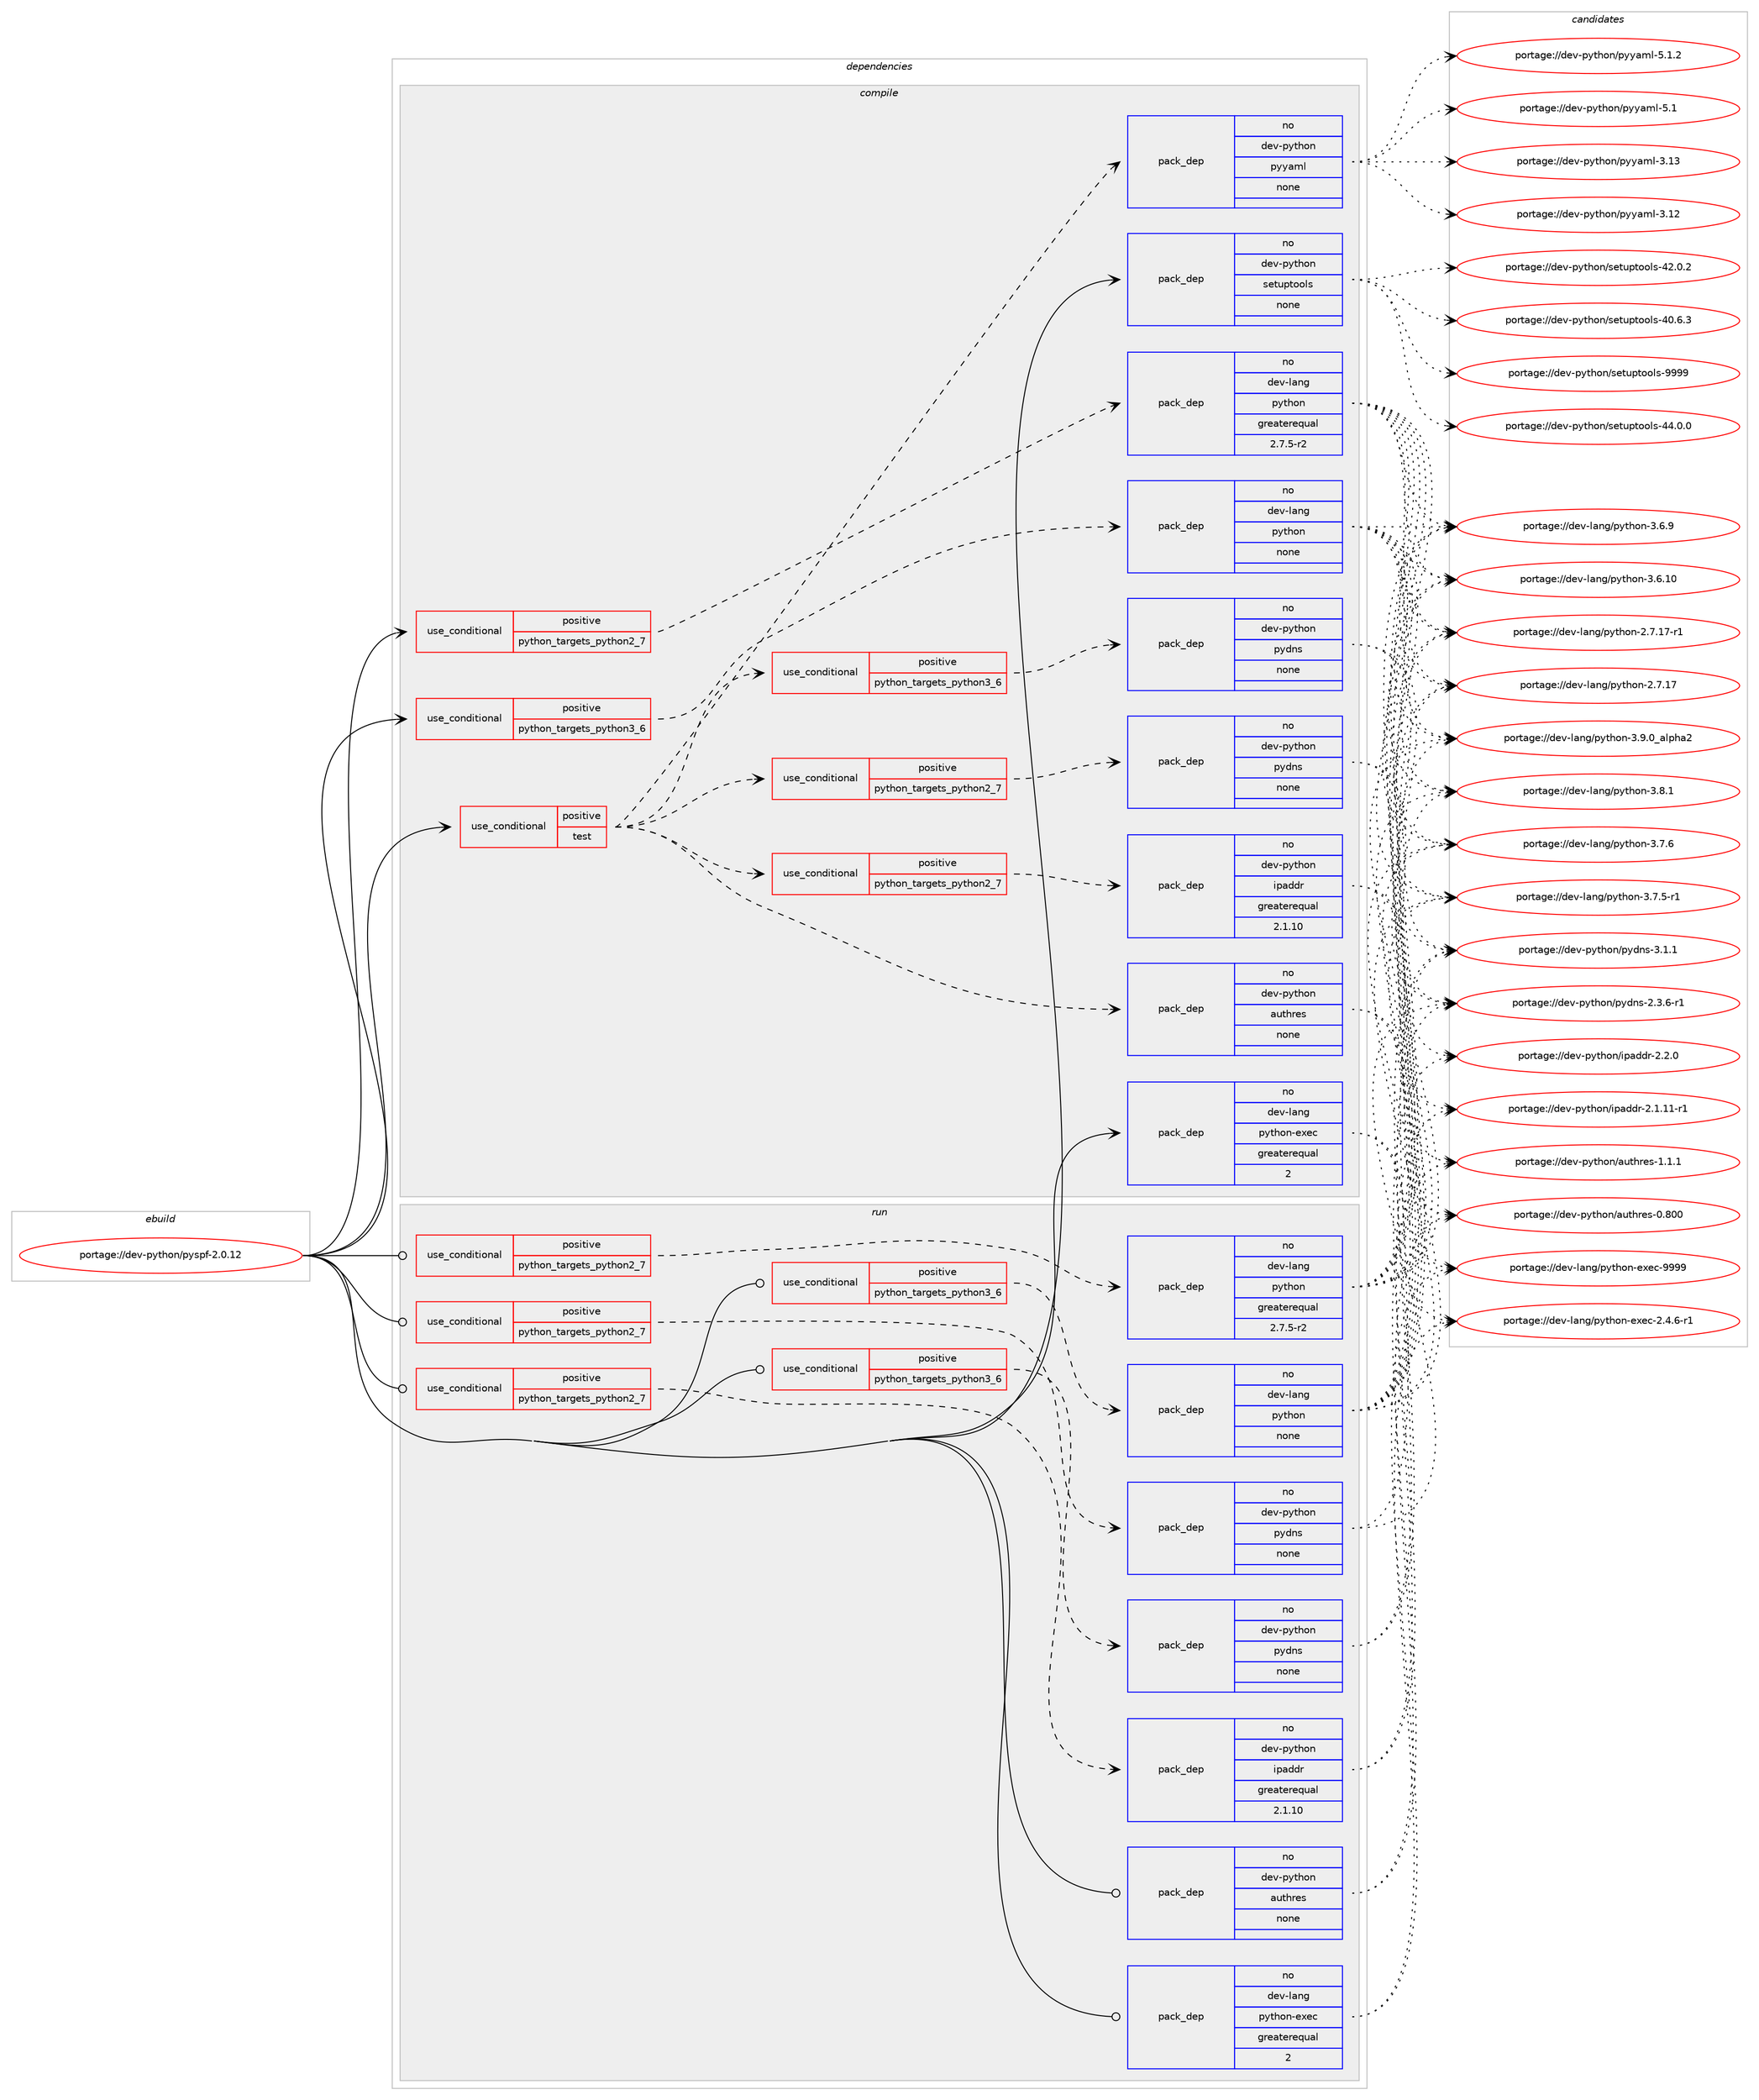 digraph prolog {

# *************
# Graph options
# *************

newrank=true;
concentrate=true;
compound=true;
graph [rankdir=LR,fontname=Helvetica,fontsize=10,ranksep=1.5];#, ranksep=2.5, nodesep=0.2];
edge  [arrowhead=vee];
node  [fontname=Helvetica,fontsize=10];

# **********
# The ebuild
# **********

subgraph cluster_leftcol {
color=gray;
label=<<i>ebuild</i>>;
id [label="portage://dev-python/pyspf-2.0.12", color=red, width=4, href="../dev-python/pyspf-2.0.12.svg"];
}

# ****************
# The dependencies
# ****************

subgraph cluster_midcol {
color=gray;
label=<<i>dependencies</i>>;
subgraph cluster_compile {
fillcolor="#eeeeee";
style=filled;
label=<<i>compile</i>>;
subgraph cond108534 {
dependency435005 [label=<<TABLE BORDER="0" CELLBORDER="1" CELLSPACING="0" CELLPADDING="4"><TR><TD ROWSPAN="3" CELLPADDING="10">use_conditional</TD></TR><TR><TD>positive</TD></TR><TR><TD>python_targets_python2_7</TD></TR></TABLE>>, shape=none, color=red];
subgraph pack321549 {
dependency435006 [label=<<TABLE BORDER="0" CELLBORDER="1" CELLSPACING="0" CELLPADDING="4" WIDTH="220"><TR><TD ROWSPAN="6" CELLPADDING="30">pack_dep</TD></TR><TR><TD WIDTH="110">no</TD></TR><TR><TD>dev-lang</TD></TR><TR><TD>python</TD></TR><TR><TD>greaterequal</TD></TR><TR><TD>2.7.5-r2</TD></TR></TABLE>>, shape=none, color=blue];
}
dependency435005:e -> dependency435006:w [weight=20,style="dashed",arrowhead="vee"];
}
id:e -> dependency435005:w [weight=20,style="solid",arrowhead="vee"];
subgraph cond108535 {
dependency435007 [label=<<TABLE BORDER="0" CELLBORDER="1" CELLSPACING="0" CELLPADDING="4"><TR><TD ROWSPAN="3" CELLPADDING="10">use_conditional</TD></TR><TR><TD>positive</TD></TR><TR><TD>python_targets_python3_6</TD></TR></TABLE>>, shape=none, color=red];
subgraph pack321550 {
dependency435008 [label=<<TABLE BORDER="0" CELLBORDER="1" CELLSPACING="0" CELLPADDING="4" WIDTH="220"><TR><TD ROWSPAN="6" CELLPADDING="30">pack_dep</TD></TR><TR><TD WIDTH="110">no</TD></TR><TR><TD>dev-lang</TD></TR><TR><TD>python</TD></TR><TR><TD>none</TD></TR><TR><TD></TD></TR></TABLE>>, shape=none, color=blue];
}
dependency435007:e -> dependency435008:w [weight=20,style="dashed",arrowhead="vee"];
}
id:e -> dependency435007:w [weight=20,style="solid",arrowhead="vee"];
subgraph cond108536 {
dependency435009 [label=<<TABLE BORDER="0" CELLBORDER="1" CELLSPACING="0" CELLPADDING="4"><TR><TD ROWSPAN="3" CELLPADDING="10">use_conditional</TD></TR><TR><TD>positive</TD></TR><TR><TD>test</TD></TR></TABLE>>, shape=none, color=red];
subgraph pack321551 {
dependency435010 [label=<<TABLE BORDER="0" CELLBORDER="1" CELLSPACING="0" CELLPADDING="4" WIDTH="220"><TR><TD ROWSPAN="6" CELLPADDING="30">pack_dep</TD></TR><TR><TD WIDTH="110">no</TD></TR><TR><TD>dev-python</TD></TR><TR><TD>authres</TD></TR><TR><TD>none</TD></TR><TR><TD></TD></TR></TABLE>>, shape=none, color=blue];
}
dependency435009:e -> dependency435010:w [weight=20,style="dashed",arrowhead="vee"];
subgraph cond108537 {
dependency435011 [label=<<TABLE BORDER="0" CELLBORDER="1" CELLSPACING="0" CELLPADDING="4"><TR><TD ROWSPAN="3" CELLPADDING="10">use_conditional</TD></TR><TR><TD>positive</TD></TR><TR><TD>python_targets_python2_7</TD></TR></TABLE>>, shape=none, color=red];
subgraph pack321552 {
dependency435012 [label=<<TABLE BORDER="0" CELLBORDER="1" CELLSPACING="0" CELLPADDING="4" WIDTH="220"><TR><TD ROWSPAN="6" CELLPADDING="30">pack_dep</TD></TR><TR><TD WIDTH="110">no</TD></TR><TR><TD>dev-python</TD></TR><TR><TD>ipaddr</TD></TR><TR><TD>greaterequal</TD></TR><TR><TD>2.1.10</TD></TR></TABLE>>, shape=none, color=blue];
}
dependency435011:e -> dependency435012:w [weight=20,style="dashed",arrowhead="vee"];
}
dependency435009:e -> dependency435011:w [weight=20,style="dashed",arrowhead="vee"];
subgraph cond108538 {
dependency435013 [label=<<TABLE BORDER="0" CELLBORDER="1" CELLSPACING="0" CELLPADDING="4"><TR><TD ROWSPAN="3" CELLPADDING="10">use_conditional</TD></TR><TR><TD>positive</TD></TR><TR><TD>python_targets_python2_7</TD></TR></TABLE>>, shape=none, color=red];
subgraph pack321553 {
dependency435014 [label=<<TABLE BORDER="0" CELLBORDER="1" CELLSPACING="0" CELLPADDING="4" WIDTH="220"><TR><TD ROWSPAN="6" CELLPADDING="30">pack_dep</TD></TR><TR><TD WIDTH="110">no</TD></TR><TR><TD>dev-python</TD></TR><TR><TD>pydns</TD></TR><TR><TD>none</TD></TR><TR><TD></TD></TR></TABLE>>, shape=none, color=blue];
}
dependency435013:e -> dependency435014:w [weight=20,style="dashed",arrowhead="vee"];
}
dependency435009:e -> dependency435013:w [weight=20,style="dashed",arrowhead="vee"];
subgraph cond108539 {
dependency435015 [label=<<TABLE BORDER="0" CELLBORDER="1" CELLSPACING="0" CELLPADDING="4"><TR><TD ROWSPAN="3" CELLPADDING="10">use_conditional</TD></TR><TR><TD>positive</TD></TR><TR><TD>python_targets_python3_6</TD></TR></TABLE>>, shape=none, color=red];
subgraph pack321554 {
dependency435016 [label=<<TABLE BORDER="0" CELLBORDER="1" CELLSPACING="0" CELLPADDING="4" WIDTH="220"><TR><TD ROWSPAN="6" CELLPADDING="30">pack_dep</TD></TR><TR><TD WIDTH="110">no</TD></TR><TR><TD>dev-python</TD></TR><TR><TD>pydns</TD></TR><TR><TD>none</TD></TR><TR><TD></TD></TR></TABLE>>, shape=none, color=blue];
}
dependency435015:e -> dependency435016:w [weight=20,style="dashed",arrowhead="vee"];
}
dependency435009:e -> dependency435015:w [weight=20,style="dashed",arrowhead="vee"];
subgraph pack321555 {
dependency435017 [label=<<TABLE BORDER="0" CELLBORDER="1" CELLSPACING="0" CELLPADDING="4" WIDTH="220"><TR><TD ROWSPAN="6" CELLPADDING="30">pack_dep</TD></TR><TR><TD WIDTH="110">no</TD></TR><TR><TD>dev-python</TD></TR><TR><TD>pyyaml</TD></TR><TR><TD>none</TD></TR><TR><TD></TD></TR></TABLE>>, shape=none, color=blue];
}
dependency435009:e -> dependency435017:w [weight=20,style="dashed",arrowhead="vee"];
}
id:e -> dependency435009:w [weight=20,style="solid",arrowhead="vee"];
subgraph pack321556 {
dependency435018 [label=<<TABLE BORDER="0" CELLBORDER="1" CELLSPACING="0" CELLPADDING="4" WIDTH="220"><TR><TD ROWSPAN="6" CELLPADDING="30">pack_dep</TD></TR><TR><TD WIDTH="110">no</TD></TR><TR><TD>dev-lang</TD></TR><TR><TD>python-exec</TD></TR><TR><TD>greaterequal</TD></TR><TR><TD>2</TD></TR></TABLE>>, shape=none, color=blue];
}
id:e -> dependency435018:w [weight=20,style="solid",arrowhead="vee"];
subgraph pack321557 {
dependency435019 [label=<<TABLE BORDER="0" CELLBORDER="1" CELLSPACING="0" CELLPADDING="4" WIDTH="220"><TR><TD ROWSPAN="6" CELLPADDING="30">pack_dep</TD></TR><TR><TD WIDTH="110">no</TD></TR><TR><TD>dev-python</TD></TR><TR><TD>setuptools</TD></TR><TR><TD>none</TD></TR><TR><TD></TD></TR></TABLE>>, shape=none, color=blue];
}
id:e -> dependency435019:w [weight=20,style="solid",arrowhead="vee"];
}
subgraph cluster_compileandrun {
fillcolor="#eeeeee";
style=filled;
label=<<i>compile and run</i>>;
}
subgraph cluster_run {
fillcolor="#eeeeee";
style=filled;
label=<<i>run</i>>;
subgraph cond108540 {
dependency435020 [label=<<TABLE BORDER="0" CELLBORDER="1" CELLSPACING="0" CELLPADDING="4"><TR><TD ROWSPAN="3" CELLPADDING="10">use_conditional</TD></TR><TR><TD>positive</TD></TR><TR><TD>python_targets_python2_7</TD></TR></TABLE>>, shape=none, color=red];
subgraph pack321558 {
dependency435021 [label=<<TABLE BORDER="0" CELLBORDER="1" CELLSPACING="0" CELLPADDING="4" WIDTH="220"><TR><TD ROWSPAN="6" CELLPADDING="30">pack_dep</TD></TR><TR><TD WIDTH="110">no</TD></TR><TR><TD>dev-lang</TD></TR><TR><TD>python</TD></TR><TR><TD>greaterequal</TD></TR><TR><TD>2.7.5-r2</TD></TR></TABLE>>, shape=none, color=blue];
}
dependency435020:e -> dependency435021:w [weight=20,style="dashed",arrowhead="vee"];
}
id:e -> dependency435020:w [weight=20,style="solid",arrowhead="odot"];
subgraph cond108541 {
dependency435022 [label=<<TABLE BORDER="0" CELLBORDER="1" CELLSPACING="0" CELLPADDING="4"><TR><TD ROWSPAN="3" CELLPADDING="10">use_conditional</TD></TR><TR><TD>positive</TD></TR><TR><TD>python_targets_python2_7</TD></TR></TABLE>>, shape=none, color=red];
subgraph pack321559 {
dependency435023 [label=<<TABLE BORDER="0" CELLBORDER="1" CELLSPACING="0" CELLPADDING="4" WIDTH="220"><TR><TD ROWSPAN="6" CELLPADDING="30">pack_dep</TD></TR><TR><TD WIDTH="110">no</TD></TR><TR><TD>dev-python</TD></TR><TR><TD>ipaddr</TD></TR><TR><TD>greaterequal</TD></TR><TR><TD>2.1.10</TD></TR></TABLE>>, shape=none, color=blue];
}
dependency435022:e -> dependency435023:w [weight=20,style="dashed",arrowhead="vee"];
}
id:e -> dependency435022:w [weight=20,style="solid",arrowhead="odot"];
subgraph cond108542 {
dependency435024 [label=<<TABLE BORDER="0" CELLBORDER="1" CELLSPACING="0" CELLPADDING="4"><TR><TD ROWSPAN="3" CELLPADDING="10">use_conditional</TD></TR><TR><TD>positive</TD></TR><TR><TD>python_targets_python2_7</TD></TR></TABLE>>, shape=none, color=red];
subgraph pack321560 {
dependency435025 [label=<<TABLE BORDER="0" CELLBORDER="1" CELLSPACING="0" CELLPADDING="4" WIDTH="220"><TR><TD ROWSPAN="6" CELLPADDING="30">pack_dep</TD></TR><TR><TD WIDTH="110">no</TD></TR><TR><TD>dev-python</TD></TR><TR><TD>pydns</TD></TR><TR><TD>none</TD></TR><TR><TD></TD></TR></TABLE>>, shape=none, color=blue];
}
dependency435024:e -> dependency435025:w [weight=20,style="dashed",arrowhead="vee"];
}
id:e -> dependency435024:w [weight=20,style="solid",arrowhead="odot"];
subgraph cond108543 {
dependency435026 [label=<<TABLE BORDER="0" CELLBORDER="1" CELLSPACING="0" CELLPADDING="4"><TR><TD ROWSPAN="3" CELLPADDING="10">use_conditional</TD></TR><TR><TD>positive</TD></TR><TR><TD>python_targets_python3_6</TD></TR></TABLE>>, shape=none, color=red];
subgraph pack321561 {
dependency435027 [label=<<TABLE BORDER="0" CELLBORDER="1" CELLSPACING="0" CELLPADDING="4" WIDTH="220"><TR><TD ROWSPAN="6" CELLPADDING="30">pack_dep</TD></TR><TR><TD WIDTH="110">no</TD></TR><TR><TD>dev-lang</TD></TR><TR><TD>python</TD></TR><TR><TD>none</TD></TR><TR><TD></TD></TR></TABLE>>, shape=none, color=blue];
}
dependency435026:e -> dependency435027:w [weight=20,style="dashed",arrowhead="vee"];
}
id:e -> dependency435026:w [weight=20,style="solid",arrowhead="odot"];
subgraph cond108544 {
dependency435028 [label=<<TABLE BORDER="0" CELLBORDER="1" CELLSPACING="0" CELLPADDING="4"><TR><TD ROWSPAN="3" CELLPADDING="10">use_conditional</TD></TR><TR><TD>positive</TD></TR><TR><TD>python_targets_python3_6</TD></TR></TABLE>>, shape=none, color=red];
subgraph pack321562 {
dependency435029 [label=<<TABLE BORDER="0" CELLBORDER="1" CELLSPACING="0" CELLPADDING="4" WIDTH="220"><TR><TD ROWSPAN="6" CELLPADDING="30">pack_dep</TD></TR><TR><TD WIDTH="110">no</TD></TR><TR><TD>dev-python</TD></TR><TR><TD>pydns</TD></TR><TR><TD>none</TD></TR><TR><TD></TD></TR></TABLE>>, shape=none, color=blue];
}
dependency435028:e -> dependency435029:w [weight=20,style="dashed",arrowhead="vee"];
}
id:e -> dependency435028:w [weight=20,style="solid",arrowhead="odot"];
subgraph pack321563 {
dependency435030 [label=<<TABLE BORDER="0" CELLBORDER="1" CELLSPACING="0" CELLPADDING="4" WIDTH="220"><TR><TD ROWSPAN="6" CELLPADDING="30">pack_dep</TD></TR><TR><TD WIDTH="110">no</TD></TR><TR><TD>dev-lang</TD></TR><TR><TD>python-exec</TD></TR><TR><TD>greaterequal</TD></TR><TR><TD>2</TD></TR></TABLE>>, shape=none, color=blue];
}
id:e -> dependency435030:w [weight=20,style="solid",arrowhead="odot"];
subgraph pack321564 {
dependency435031 [label=<<TABLE BORDER="0" CELLBORDER="1" CELLSPACING="0" CELLPADDING="4" WIDTH="220"><TR><TD ROWSPAN="6" CELLPADDING="30">pack_dep</TD></TR><TR><TD WIDTH="110">no</TD></TR><TR><TD>dev-python</TD></TR><TR><TD>authres</TD></TR><TR><TD>none</TD></TR><TR><TD></TD></TR></TABLE>>, shape=none, color=blue];
}
id:e -> dependency435031:w [weight=20,style="solid",arrowhead="odot"];
}
}

# **************
# The candidates
# **************

subgraph cluster_choices {
rank=same;
color=gray;
label=<<i>candidates</i>>;

subgraph choice321549 {
color=black;
nodesep=1;
choice10010111845108971101034711212111610411111045514657464895971081121049750 [label="portage://dev-lang/python-3.9.0_alpha2", color=red, width=4,href="../dev-lang/python-3.9.0_alpha2.svg"];
choice100101118451089711010347112121116104111110455146564649 [label="portage://dev-lang/python-3.8.1", color=red, width=4,href="../dev-lang/python-3.8.1.svg"];
choice100101118451089711010347112121116104111110455146554654 [label="portage://dev-lang/python-3.7.6", color=red, width=4,href="../dev-lang/python-3.7.6.svg"];
choice1001011184510897110103471121211161041111104551465546534511449 [label="portage://dev-lang/python-3.7.5-r1", color=red, width=4,href="../dev-lang/python-3.7.5-r1.svg"];
choice100101118451089711010347112121116104111110455146544657 [label="portage://dev-lang/python-3.6.9", color=red, width=4,href="../dev-lang/python-3.6.9.svg"];
choice10010111845108971101034711212111610411111045514654464948 [label="portage://dev-lang/python-3.6.10", color=red, width=4,href="../dev-lang/python-3.6.10.svg"];
choice100101118451089711010347112121116104111110455046554649554511449 [label="portage://dev-lang/python-2.7.17-r1", color=red, width=4,href="../dev-lang/python-2.7.17-r1.svg"];
choice10010111845108971101034711212111610411111045504655464955 [label="portage://dev-lang/python-2.7.17", color=red, width=4,href="../dev-lang/python-2.7.17.svg"];
dependency435006:e -> choice10010111845108971101034711212111610411111045514657464895971081121049750:w [style=dotted,weight="100"];
dependency435006:e -> choice100101118451089711010347112121116104111110455146564649:w [style=dotted,weight="100"];
dependency435006:e -> choice100101118451089711010347112121116104111110455146554654:w [style=dotted,weight="100"];
dependency435006:e -> choice1001011184510897110103471121211161041111104551465546534511449:w [style=dotted,weight="100"];
dependency435006:e -> choice100101118451089711010347112121116104111110455146544657:w [style=dotted,weight="100"];
dependency435006:e -> choice10010111845108971101034711212111610411111045514654464948:w [style=dotted,weight="100"];
dependency435006:e -> choice100101118451089711010347112121116104111110455046554649554511449:w [style=dotted,weight="100"];
dependency435006:e -> choice10010111845108971101034711212111610411111045504655464955:w [style=dotted,weight="100"];
}
subgraph choice321550 {
color=black;
nodesep=1;
choice10010111845108971101034711212111610411111045514657464895971081121049750 [label="portage://dev-lang/python-3.9.0_alpha2", color=red, width=4,href="../dev-lang/python-3.9.0_alpha2.svg"];
choice100101118451089711010347112121116104111110455146564649 [label="portage://dev-lang/python-3.8.1", color=red, width=4,href="../dev-lang/python-3.8.1.svg"];
choice100101118451089711010347112121116104111110455146554654 [label="portage://dev-lang/python-3.7.6", color=red, width=4,href="../dev-lang/python-3.7.6.svg"];
choice1001011184510897110103471121211161041111104551465546534511449 [label="portage://dev-lang/python-3.7.5-r1", color=red, width=4,href="../dev-lang/python-3.7.5-r1.svg"];
choice100101118451089711010347112121116104111110455146544657 [label="portage://dev-lang/python-3.6.9", color=red, width=4,href="../dev-lang/python-3.6.9.svg"];
choice10010111845108971101034711212111610411111045514654464948 [label="portage://dev-lang/python-3.6.10", color=red, width=4,href="../dev-lang/python-3.6.10.svg"];
choice100101118451089711010347112121116104111110455046554649554511449 [label="portage://dev-lang/python-2.7.17-r1", color=red, width=4,href="../dev-lang/python-2.7.17-r1.svg"];
choice10010111845108971101034711212111610411111045504655464955 [label="portage://dev-lang/python-2.7.17", color=red, width=4,href="../dev-lang/python-2.7.17.svg"];
dependency435008:e -> choice10010111845108971101034711212111610411111045514657464895971081121049750:w [style=dotted,weight="100"];
dependency435008:e -> choice100101118451089711010347112121116104111110455146564649:w [style=dotted,weight="100"];
dependency435008:e -> choice100101118451089711010347112121116104111110455146554654:w [style=dotted,weight="100"];
dependency435008:e -> choice1001011184510897110103471121211161041111104551465546534511449:w [style=dotted,weight="100"];
dependency435008:e -> choice100101118451089711010347112121116104111110455146544657:w [style=dotted,weight="100"];
dependency435008:e -> choice10010111845108971101034711212111610411111045514654464948:w [style=dotted,weight="100"];
dependency435008:e -> choice100101118451089711010347112121116104111110455046554649554511449:w [style=dotted,weight="100"];
dependency435008:e -> choice10010111845108971101034711212111610411111045504655464955:w [style=dotted,weight="100"];
}
subgraph choice321551 {
color=black;
nodesep=1;
choice100101118451121211161041111104797117116104114101115454946494649 [label="portage://dev-python/authres-1.1.1", color=red, width=4,href="../dev-python/authres-1.1.1.svg"];
choice100101118451121211161041111104797117116104114101115454846564848 [label="portage://dev-python/authres-0.800", color=red, width=4,href="../dev-python/authres-0.800.svg"];
dependency435010:e -> choice100101118451121211161041111104797117116104114101115454946494649:w [style=dotted,weight="100"];
dependency435010:e -> choice100101118451121211161041111104797117116104114101115454846564848:w [style=dotted,weight="100"];
}
subgraph choice321552 {
color=black;
nodesep=1;
choice100101118451121211161041111104710511297100100114455046504648 [label="portage://dev-python/ipaddr-2.2.0", color=red, width=4,href="../dev-python/ipaddr-2.2.0.svg"];
choice100101118451121211161041111104710511297100100114455046494649494511449 [label="portage://dev-python/ipaddr-2.1.11-r1", color=red, width=4,href="../dev-python/ipaddr-2.1.11-r1.svg"];
dependency435012:e -> choice100101118451121211161041111104710511297100100114455046504648:w [style=dotted,weight="100"];
dependency435012:e -> choice100101118451121211161041111104710511297100100114455046494649494511449:w [style=dotted,weight="100"];
}
subgraph choice321553 {
color=black;
nodesep=1;
choice1001011184511212111610411111047112121100110115455146494649 [label="portage://dev-python/pydns-3.1.1", color=red, width=4,href="../dev-python/pydns-3.1.1.svg"];
choice10010111845112121116104111110471121211001101154550465146544511449 [label="portage://dev-python/pydns-2.3.6-r1", color=red, width=4,href="../dev-python/pydns-2.3.6-r1.svg"];
dependency435014:e -> choice1001011184511212111610411111047112121100110115455146494649:w [style=dotted,weight="100"];
dependency435014:e -> choice10010111845112121116104111110471121211001101154550465146544511449:w [style=dotted,weight="100"];
}
subgraph choice321554 {
color=black;
nodesep=1;
choice1001011184511212111610411111047112121100110115455146494649 [label="portage://dev-python/pydns-3.1.1", color=red, width=4,href="../dev-python/pydns-3.1.1.svg"];
choice10010111845112121116104111110471121211001101154550465146544511449 [label="portage://dev-python/pydns-2.3.6-r1", color=red, width=4,href="../dev-python/pydns-2.3.6-r1.svg"];
dependency435016:e -> choice1001011184511212111610411111047112121100110115455146494649:w [style=dotted,weight="100"];
dependency435016:e -> choice10010111845112121116104111110471121211001101154550465146544511449:w [style=dotted,weight="100"];
}
subgraph choice321555 {
color=black;
nodesep=1;
choice100101118451121211161041111104711212112197109108455346494650 [label="portage://dev-python/pyyaml-5.1.2", color=red, width=4,href="../dev-python/pyyaml-5.1.2.svg"];
choice10010111845112121116104111110471121211219710910845534649 [label="portage://dev-python/pyyaml-5.1", color=red, width=4,href="../dev-python/pyyaml-5.1.svg"];
choice1001011184511212111610411111047112121121971091084551464951 [label="portage://dev-python/pyyaml-3.13", color=red, width=4,href="../dev-python/pyyaml-3.13.svg"];
choice1001011184511212111610411111047112121121971091084551464950 [label="portage://dev-python/pyyaml-3.12", color=red, width=4,href="../dev-python/pyyaml-3.12.svg"];
dependency435017:e -> choice100101118451121211161041111104711212112197109108455346494650:w [style=dotted,weight="100"];
dependency435017:e -> choice10010111845112121116104111110471121211219710910845534649:w [style=dotted,weight="100"];
dependency435017:e -> choice1001011184511212111610411111047112121121971091084551464951:w [style=dotted,weight="100"];
dependency435017:e -> choice1001011184511212111610411111047112121121971091084551464950:w [style=dotted,weight="100"];
}
subgraph choice321556 {
color=black;
nodesep=1;
choice10010111845108971101034711212111610411111045101120101994557575757 [label="portage://dev-lang/python-exec-9999", color=red, width=4,href="../dev-lang/python-exec-9999.svg"];
choice10010111845108971101034711212111610411111045101120101994550465246544511449 [label="portage://dev-lang/python-exec-2.4.6-r1", color=red, width=4,href="../dev-lang/python-exec-2.4.6-r1.svg"];
dependency435018:e -> choice10010111845108971101034711212111610411111045101120101994557575757:w [style=dotted,weight="100"];
dependency435018:e -> choice10010111845108971101034711212111610411111045101120101994550465246544511449:w [style=dotted,weight="100"];
}
subgraph choice321557 {
color=black;
nodesep=1;
choice10010111845112121116104111110471151011161171121161111111081154557575757 [label="portage://dev-python/setuptools-9999", color=red, width=4,href="../dev-python/setuptools-9999.svg"];
choice100101118451121211161041111104711510111611711211611111110811545525246484648 [label="portage://dev-python/setuptools-44.0.0", color=red, width=4,href="../dev-python/setuptools-44.0.0.svg"];
choice100101118451121211161041111104711510111611711211611111110811545525046484650 [label="portage://dev-python/setuptools-42.0.2", color=red, width=4,href="../dev-python/setuptools-42.0.2.svg"];
choice100101118451121211161041111104711510111611711211611111110811545524846544651 [label="portage://dev-python/setuptools-40.6.3", color=red, width=4,href="../dev-python/setuptools-40.6.3.svg"];
dependency435019:e -> choice10010111845112121116104111110471151011161171121161111111081154557575757:w [style=dotted,weight="100"];
dependency435019:e -> choice100101118451121211161041111104711510111611711211611111110811545525246484648:w [style=dotted,weight="100"];
dependency435019:e -> choice100101118451121211161041111104711510111611711211611111110811545525046484650:w [style=dotted,weight="100"];
dependency435019:e -> choice100101118451121211161041111104711510111611711211611111110811545524846544651:w [style=dotted,weight="100"];
}
subgraph choice321558 {
color=black;
nodesep=1;
choice10010111845108971101034711212111610411111045514657464895971081121049750 [label="portage://dev-lang/python-3.9.0_alpha2", color=red, width=4,href="../dev-lang/python-3.9.0_alpha2.svg"];
choice100101118451089711010347112121116104111110455146564649 [label="portage://dev-lang/python-3.8.1", color=red, width=4,href="../dev-lang/python-3.8.1.svg"];
choice100101118451089711010347112121116104111110455146554654 [label="portage://dev-lang/python-3.7.6", color=red, width=4,href="../dev-lang/python-3.7.6.svg"];
choice1001011184510897110103471121211161041111104551465546534511449 [label="portage://dev-lang/python-3.7.5-r1", color=red, width=4,href="../dev-lang/python-3.7.5-r1.svg"];
choice100101118451089711010347112121116104111110455146544657 [label="portage://dev-lang/python-3.6.9", color=red, width=4,href="../dev-lang/python-3.6.9.svg"];
choice10010111845108971101034711212111610411111045514654464948 [label="portage://dev-lang/python-3.6.10", color=red, width=4,href="../dev-lang/python-3.6.10.svg"];
choice100101118451089711010347112121116104111110455046554649554511449 [label="portage://dev-lang/python-2.7.17-r1", color=red, width=4,href="../dev-lang/python-2.7.17-r1.svg"];
choice10010111845108971101034711212111610411111045504655464955 [label="portage://dev-lang/python-2.7.17", color=red, width=4,href="../dev-lang/python-2.7.17.svg"];
dependency435021:e -> choice10010111845108971101034711212111610411111045514657464895971081121049750:w [style=dotted,weight="100"];
dependency435021:e -> choice100101118451089711010347112121116104111110455146564649:w [style=dotted,weight="100"];
dependency435021:e -> choice100101118451089711010347112121116104111110455146554654:w [style=dotted,weight="100"];
dependency435021:e -> choice1001011184510897110103471121211161041111104551465546534511449:w [style=dotted,weight="100"];
dependency435021:e -> choice100101118451089711010347112121116104111110455146544657:w [style=dotted,weight="100"];
dependency435021:e -> choice10010111845108971101034711212111610411111045514654464948:w [style=dotted,weight="100"];
dependency435021:e -> choice100101118451089711010347112121116104111110455046554649554511449:w [style=dotted,weight="100"];
dependency435021:e -> choice10010111845108971101034711212111610411111045504655464955:w [style=dotted,weight="100"];
}
subgraph choice321559 {
color=black;
nodesep=1;
choice100101118451121211161041111104710511297100100114455046504648 [label="portage://dev-python/ipaddr-2.2.0", color=red, width=4,href="../dev-python/ipaddr-2.2.0.svg"];
choice100101118451121211161041111104710511297100100114455046494649494511449 [label="portage://dev-python/ipaddr-2.1.11-r1", color=red, width=4,href="../dev-python/ipaddr-2.1.11-r1.svg"];
dependency435023:e -> choice100101118451121211161041111104710511297100100114455046504648:w [style=dotted,weight="100"];
dependency435023:e -> choice100101118451121211161041111104710511297100100114455046494649494511449:w [style=dotted,weight="100"];
}
subgraph choice321560 {
color=black;
nodesep=1;
choice1001011184511212111610411111047112121100110115455146494649 [label="portage://dev-python/pydns-3.1.1", color=red, width=4,href="../dev-python/pydns-3.1.1.svg"];
choice10010111845112121116104111110471121211001101154550465146544511449 [label="portage://dev-python/pydns-2.3.6-r1", color=red, width=4,href="../dev-python/pydns-2.3.6-r1.svg"];
dependency435025:e -> choice1001011184511212111610411111047112121100110115455146494649:w [style=dotted,weight="100"];
dependency435025:e -> choice10010111845112121116104111110471121211001101154550465146544511449:w [style=dotted,weight="100"];
}
subgraph choice321561 {
color=black;
nodesep=1;
choice10010111845108971101034711212111610411111045514657464895971081121049750 [label="portage://dev-lang/python-3.9.0_alpha2", color=red, width=4,href="../dev-lang/python-3.9.0_alpha2.svg"];
choice100101118451089711010347112121116104111110455146564649 [label="portage://dev-lang/python-3.8.1", color=red, width=4,href="../dev-lang/python-3.8.1.svg"];
choice100101118451089711010347112121116104111110455146554654 [label="portage://dev-lang/python-3.7.6", color=red, width=4,href="../dev-lang/python-3.7.6.svg"];
choice1001011184510897110103471121211161041111104551465546534511449 [label="portage://dev-lang/python-3.7.5-r1", color=red, width=4,href="../dev-lang/python-3.7.5-r1.svg"];
choice100101118451089711010347112121116104111110455146544657 [label="portage://dev-lang/python-3.6.9", color=red, width=4,href="../dev-lang/python-3.6.9.svg"];
choice10010111845108971101034711212111610411111045514654464948 [label="portage://dev-lang/python-3.6.10", color=red, width=4,href="../dev-lang/python-3.6.10.svg"];
choice100101118451089711010347112121116104111110455046554649554511449 [label="portage://dev-lang/python-2.7.17-r1", color=red, width=4,href="../dev-lang/python-2.7.17-r1.svg"];
choice10010111845108971101034711212111610411111045504655464955 [label="portage://dev-lang/python-2.7.17", color=red, width=4,href="../dev-lang/python-2.7.17.svg"];
dependency435027:e -> choice10010111845108971101034711212111610411111045514657464895971081121049750:w [style=dotted,weight="100"];
dependency435027:e -> choice100101118451089711010347112121116104111110455146564649:w [style=dotted,weight="100"];
dependency435027:e -> choice100101118451089711010347112121116104111110455146554654:w [style=dotted,weight="100"];
dependency435027:e -> choice1001011184510897110103471121211161041111104551465546534511449:w [style=dotted,weight="100"];
dependency435027:e -> choice100101118451089711010347112121116104111110455146544657:w [style=dotted,weight="100"];
dependency435027:e -> choice10010111845108971101034711212111610411111045514654464948:w [style=dotted,weight="100"];
dependency435027:e -> choice100101118451089711010347112121116104111110455046554649554511449:w [style=dotted,weight="100"];
dependency435027:e -> choice10010111845108971101034711212111610411111045504655464955:w [style=dotted,weight="100"];
}
subgraph choice321562 {
color=black;
nodesep=1;
choice1001011184511212111610411111047112121100110115455146494649 [label="portage://dev-python/pydns-3.1.1", color=red, width=4,href="../dev-python/pydns-3.1.1.svg"];
choice10010111845112121116104111110471121211001101154550465146544511449 [label="portage://dev-python/pydns-2.3.6-r1", color=red, width=4,href="../dev-python/pydns-2.3.6-r1.svg"];
dependency435029:e -> choice1001011184511212111610411111047112121100110115455146494649:w [style=dotted,weight="100"];
dependency435029:e -> choice10010111845112121116104111110471121211001101154550465146544511449:w [style=dotted,weight="100"];
}
subgraph choice321563 {
color=black;
nodesep=1;
choice10010111845108971101034711212111610411111045101120101994557575757 [label="portage://dev-lang/python-exec-9999", color=red, width=4,href="../dev-lang/python-exec-9999.svg"];
choice10010111845108971101034711212111610411111045101120101994550465246544511449 [label="portage://dev-lang/python-exec-2.4.6-r1", color=red, width=4,href="../dev-lang/python-exec-2.4.6-r1.svg"];
dependency435030:e -> choice10010111845108971101034711212111610411111045101120101994557575757:w [style=dotted,weight="100"];
dependency435030:e -> choice10010111845108971101034711212111610411111045101120101994550465246544511449:w [style=dotted,weight="100"];
}
subgraph choice321564 {
color=black;
nodesep=1;
choice100101118451121211161041111104797117116104114101115454946494649 [label="portage://dev-python/authres-1.1.1", color=red, width=4,href="../dev-python/authres-1.1.1.svg"];
choice100101118451121211161041111104797117116104114101115454846564848 [label="portage://dev-python/authres-0.800", color=red, width=4,href="../dev-python/authres-0.800.svg"];
dependency435031:e -> choice100101118451121211161041111104797117116104114101115454946494649:w [style=dotted,weight="100"];
dependency435031:e -> choice100101118451121211161041111104797117116104114101115454846564848:w [style=dotted,weight="100"];
}
}

}
